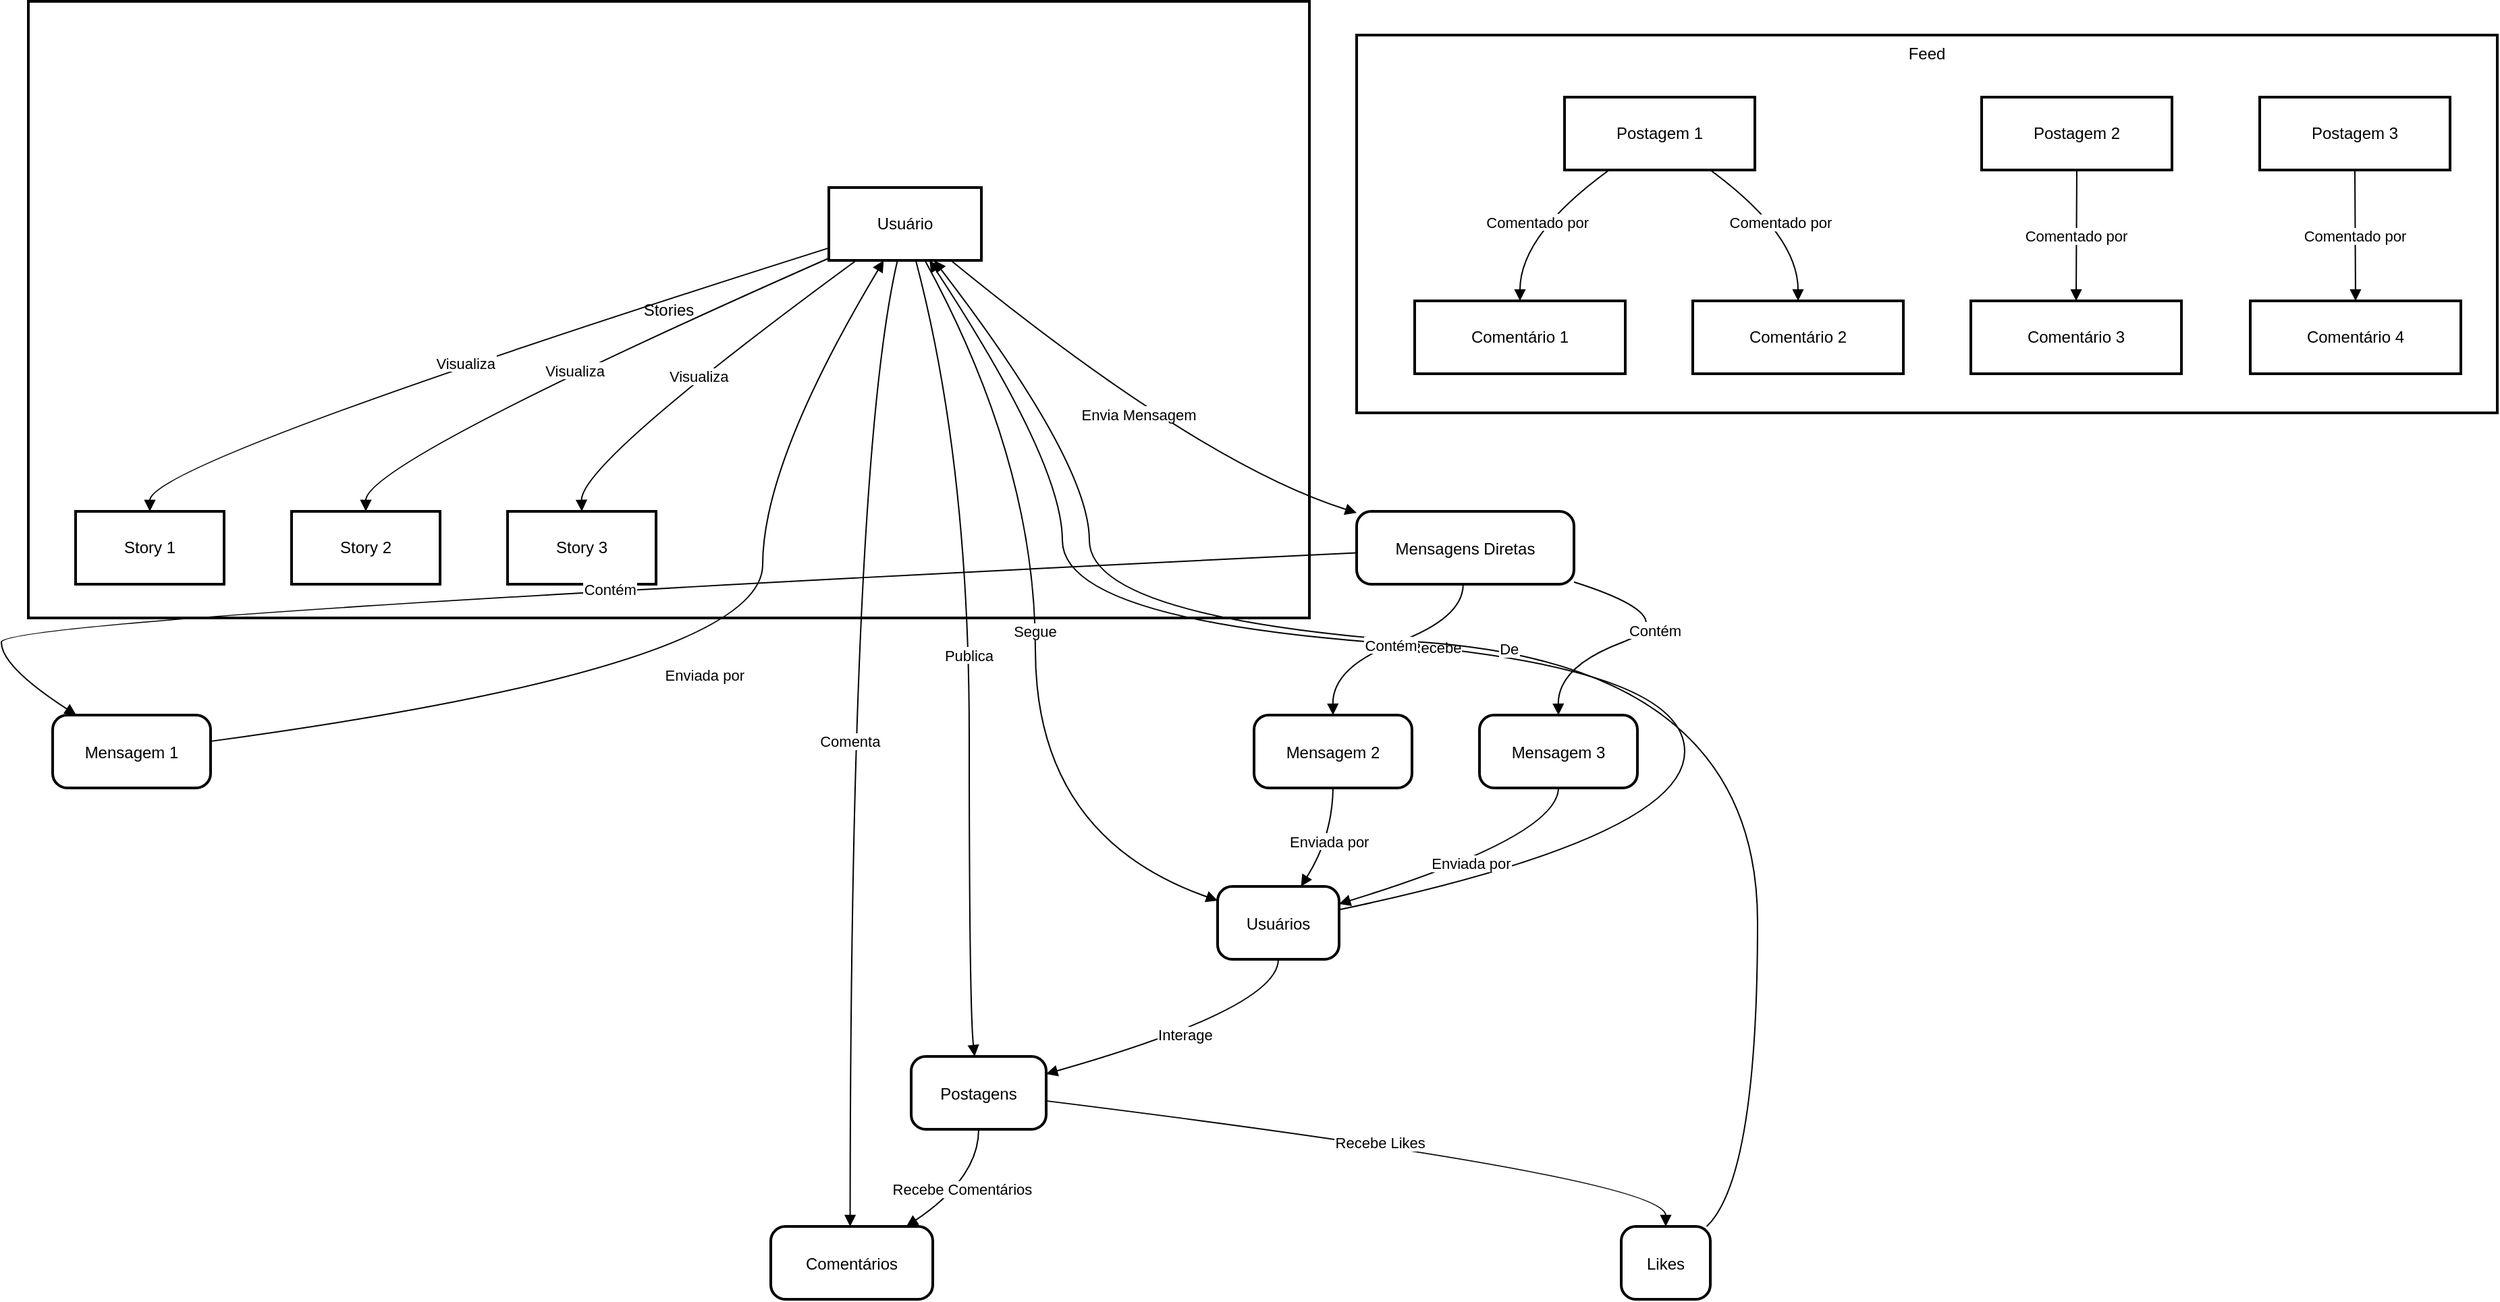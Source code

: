 <mxfile version="26.2.3">
  <diagram name="Página-1" id="hLbuFhCUtYnsKigLhGrT">
    <mxGraphModel>
      <root>
        <mxCell id="0" />
        <mxCell id="1" parent="0" />
        <mxCell id="2" value="Stories" style="whiteSpace=wrap;strokeWidth=2;" vertex="1" parent="1">
          <mxGeometry x="58" y="8" width="949" height="457" as="geometry" />
        </mxCell>
        <mxCell id="3" value="Feed" style="whiteSpace=wrap;strokeWidth=2;verticalAlign=top;" vertex="1" parent="1">
          <mxGeometry x="1042" y="33" width="845" height="280" as="geometry" />
        </mxCell>
        <mxCell id="4" value="Postagem 1" style="whiteSpace=wrap;strokeWidth=2;" vertex="1" parent="3">
          <mxGeometry x="154" y="46" width="141" height="54" as="geometry" />
        </mxCell>
        <mxCell id="5" value="Comentário 1" style="whiteSpace=wrap;strokeWidth=2;" vertex="1" parent="3">
          <mxGeometry x="43" y="197" width="156" height="54" as="geometry" />
        </mxCell>
        <mxCell id="6" value="Comentário 2" style="whiteSpace=wrap;strokeWidth=2;" vertex="1" parent="3">
          <mxGeometry x="249" y="197" width="156" height="54" as="geometry" />
        </mxCell>
        <mxCell id="7" value="Postagem 2" style="whiteSpace=wrap;strokeWidth=2;" vertex="1" parent="3">
          <mxGeometry x="463" y="46" width="141" height="54" as="geometry" />
        </mxCell>
        <mxCell id="8" value="Comentário 3" style="whiteSpace=wrap;strokeWidth=2;" vertex="1" parent="3">
          <mxGeometry x="455" y="197" width="156" height="54" as="geometry" />
        </mxCell>
        <mxCell id="9" value="Postagem 3" style="whiteSpace=wrap;strokeWidth=2;" vertex="1" parent="3">
          <mxGeometry x="669" y="46" width="141" height="54" as="geometry" />
        </mxCell>
        <mxCell id="10" value="Comentário 4" style="whiteSpace=wrap;strokeWidth=2;" vertex="1" parent="3">
          <mxGeometry x="662" y="197" width="156" height="54" as="geometry" />
        </mxCell>
        <mxCell id="11" value="Comentado por" style="curved=1;startArrow=none;endArrow=block;exitX=0.24;exitY=0.99;entryX=0.5;entryY=0;" edge="1" parent="3" source="4" target="5">
          <mxGeometry relative="1" as="geometry">
            <Array as="points">
              <mxPoint x="121" y="148" />
            </Array>
          </mxGeometry>
        </mxCell>
        <mxCell id="12" value="Comentado por" style="curved=1;startArrow=none;endArrow=block;exitX=0.76;exitY=0.99;entryX=0.5;entryY=0;" edge="1" parent="3" source="4" target="6">
          <mxGeometry relative="1" as="geometry">
            <Array as="points">
              <mxPoint x="327" y="148" />
            </Array>
          </mxGeometry>
        </mxCell>
        <mxCell id="13" value="Comentado por" style="curved=1;startArrow=none;endArrow=block;exitX=0.5;exitY=0.99;entryX=0.5;entryY=0;" edge="1" parent="3" source="7" target="8">
          <mxGeometry relative="1" as="geometry">
            <Array as="points" />
          </mxGeometry>
        </mxCell>
        <mxCell id="14" value="Comentado por" style="curved=1;startArrow=none;endArrow=block;exitX=0.5;exitY=0.99;entryX=0.5;entryY=0;" edge="1" parent="3" source="9" target="10">
          <mxGeometry relative="1" as="geometry">
            <Array as="points" />
          </mxGeometry>
        </mxCell>
        <mxCell id="15" value="Usuário" style="whiteSpace=wrap;strokeWidth=2;" vertex="1" parent="1">
          <mxGeometry x="651" y="146" width="113" height="54" as="geometry" />
        </mxCell>
        <mxCell id="16" value="Postagens" style="rounded=1;arcSize=20;strokeWidth=2" vertex="1" parent="1">
          <mxGeometry x="712" y="790" width="100" height="54" as="geometry" />
        </mxCell>
        <mxCell id="17" value="Comentários" style="rounded=1;arcSize=20;strokeWidth=2" vertex="1" parent="1">
          <mxGeometry x="608" y="916" width="120" height="54" as="geometry" />
        </mxCell>
        <mxCell id="18" value="Usuários" style="rounded=1;arcSize=20;strokeWidth=2" vertex="1" parent="1">
          <mxGeometry x="939" y="664" width="90" height="54" as="geometry" />
        </mxCell>
        <mxCell id="19" value="Mensagens Diretas" style="rounded=1;arcSize=20;strokeWidth=2" vertex="1" parent="1">
          <mxGeometry x="1042" y="386" width="161" height="54" as="geometry" />
        </mxCell>
        <mxCell id="20" value="Likes" style="rounded=1;arcSize=20;strokeWidth=2" vertex="1" parent="1">
          <mxGeometry x="1238" y="916" width="66" height="54" as="geometry" />
        </mxCell>
        <mxCell id="21" value="Story 1" style="whiteSpace=wrap;strokeWidth=2;" vertex="1" parent="1">
          <mxGeometry x="93" y="386" width="110" height="54" as="geometry" />
        </mxCell>
        <mxCell id="22" value="Story 2" style="whiteSpace=wrap;strokeWidth=2;" vertex="1" parent="1">
          <mxGeometry x="253" y="386" width="110" height="54" as="geometry" />
        </mxCell>
        <mxCell id="23" value="Story 3" style="whiteSpace=wrap;strokeWidth=2;" vertex="1" parent="1">
          <mxGeometry x="413" y="386" width="110" height="54" as="geometry" />
        </mxCell>
        <mxCell id="24" value="Mensagem 1" style="rounded=1;arcSize=20;strokeWidth=2" vertex="1" parent="1">
          <mxGeometry x="76" y="537" width="117" height="54" as="geometry" />
        </mxCell>
        <mxCell id="25" value="Mensagem 2" style="rounded=1;arcSize=20;strokeWidth=2" vertex="1" parent="1">
          <mxGeometry x="966" y="537" width="117" height="54" as="geometry" />
        </mxCell>
        <mxCell id="26" value="Mensagem 3" style="rounded=1;arcSize=20;strokeWidth=2" vertex="1" parent="1">
          <mxGeometry x="1133" y="537" width="117" height="54" as="geometry" />
        </mxCell>
        <mxCell id="27" value="Publica" style="curved=1;startArrow=none;endArrow=block;exitX=0.57;exitY=1;entryX=0.47;entryY=0;" edge="1" parent="1" source="15" target="16">
          <mxGeometry relative="1" as="geometry">
            <Array as="points">
              <mxPoint x="755" y="350" />
              <mxPoint x="755" y="754" />
            </Array>
          </mxGeometry>
        </mxCell>
        <mxCell id="28" value="Comenta" style="curved=1;startArrow=none;endArrow=block;exitX=0.45;exitY=1;entryX=0.49;entryY=0.01;" edge="1" parent="1" source="15" target="17">
          <mxGeometry relative="1" as="geometry">
            <Array as="points">
              <mxPoint x="667" y="350" />
            </Array>
          </mxGeometry>
        </mxCell>
        <mxCell id="29" value="Segue" style="curved=1;startArrow=none;endArrow=block;exitX=0.63;exitY=1;entryX=0.01;entryY=0.2;" edge="1" parent="1" source="15" target="18">
          <mxGeometry relative="1" as="geometry">
            <Array as="points">
              <mxPoint x="804" y="350" />
              <mxPoint x="804" y="627" />
            </Array>
          </mxGeometry>
        </mxCell>
        <mxCell id="30" value="Envia Mensagem" style="curved=1;startArrow=none;endArrow=block;exitX=0.8;exitY=1;entryX=0;entryY=0.02;" edge="1" parent="1" source="15" target="19">
          <mxGeometry relative="1" as="geometry">
            <Array as="points">
              <mxPoint x="925" y="350" />
            </Array>
          </mxGeometry>
        </mxCell>
        <mxCell id="31" value="Recebe" style="curved=1;startArrow=none;endArrow=block;exitX=1;exitY=0.32;entryX=0.66;entryY=1;" edge="1" parent="1" source="18" target="15">
          <mxGeometry relative="1" as="geometry">
            <Array as="points">
              <mxPoint x="1285" y="627" />
              <mxPoint x="1285" y="501" />
              <mxPoint x="824" y="465" />
              <mxPoint x="824" y="350" />
            </Array>
          </mxGeometry>
        </mxCell>
        <mxCell id="32" value="Interage" style="curved=1;startArrow=none;endArrow=block;exitX=0.5;exitY=0.99;entryX=1;entryY=0.24;" edge="1" parent="1" source="18" target="16">
          <mxGeometry relative="1" as="geometry">
            <Array as="points">
              <mxPoint x="984" y="754" />
            </Array>
          </mxGeometry>
        </mxCell>
        <mxCell id="33" value="Recebe Comentários" style="curved=1;startArrow=none;endArrow=block;exitX=0.5;exitY=1;entryX=0.83;entryY=0.01;" edge="1" parent="1" source="16" target="17">
          <mxGeometry relative="1" as="geometry">
            <Array as="points">
              <mxPoint x="762" y="880" />
            </Array>
          </mxGeometry>
        </mxCell>
        <mxCell id="34" value="Recebe Likes" style="curved=1;startArrow=none;endArrow=block;exitX=1;exitY=0.61;entryX=0.5;entryY=0.01;" edge="1" parent="1" source="16" target="20">
          <mxGeometry relative="1" as="geometry">
            <Array as="points">
              <mxPoint x="1271" y="880" />
            </Array>
          </mxGeometry>
        </mxCell>
        <mxCell id="35" value="De" style="curved=1;startArrow=none;endArrow=block;exitX=0.95;exitY=0.01;entryX=0.69;entryY=1;" edge="1" parent="1" source="20" target="15">
          <mxGeometry relative="1" as="geometry">
            <Array as="points">
              <mxPoint x="1339" y="880" />
              <mxPoint x="1339" y="501" />
              <mxPoint x="844" y="465" />
              <mxPoint x="844" y="350" />
            </Array>
          </mxGeometry>
        </mxCell>
        <mxCell id="36" value="Visualiza" style="curved=1;startArrow=none;endArrow=block;exitX=0;exitY=0.83;entryX=0.5;entryY=0;" edge="1" parent="1" source="15" target="21">
          <mxGeometry relative="1" as="geometry">
            <Array as="points">
              <mxPoint x="148" y="350" />
            </Array>
          </mxGeometry>
        </mxCell>
        <mxCell id="37" value="Visualiza" style="curved=1;startArrow=none;endArrow=block;exitX=0;exitY=0.97;entryX=0.5;entryY=0;" edge="1" parent="1" source="15" target="22">
          <mxGeometry relative="1" as="geometry">
            <Array as="points">
              <mxPoint x="308" y="350" />
            </Array>
          </mxGeometry>
        </mxCell>
        <mxCell id="38" value="Visualiza" style="curved=1;startArrow=none;endArrow=block;exitX=0.18;exitY=1;entryX=0.5;entryY=0;" edge="1" parent="1" source="15" target="23">
          <mxGeometry relative="1" as="geometry">
            <Array as="points">
              <mxPoint x="467" y="350" />
            </Array>
          </mxGeometry>
        </mxCell>
        <mxCell id="39" value="Contém" style="curved=1;startArrow=none;endArrow=block;exitX=0;exitY=0.57;entryX=0.15;entryY=0;" edge="1" parent="1" source="19" target="24">
          <mxGeometry relative="1" as="geometry">
            <Array as="points">
              <mxPoint x="38" y="465" />
              <mxPoint x="38" y="501" />
            </Array>
          </mxGeometry>
        </mxCell>
        <mxCell id="40" value="Contém" style="curved=1;startArrow=none;endArrow=block;exitX=0.49;exitY=1;entryX=0.5;entryY=0;" edge="1" parent="1" source="19" target="25">
          <mxGeometry relative="1" as="geometry">
            <Array as="points">
              <mxPoint x="1121" y="465" />
              <mxPoint x="1024" y="501" />
            </Array>
          </mxGeometry>
        </mxCell>
        <mxCell id="41" value="Contém" style="curved=1;startArrow=none;endArrow=block;exitX=1;exitY=0.97;entryX=0.5;entryY=0;" edge="1" parent="1" source="19" target="26">
          <mxGeometry relative="1" as="geometry">
            <Array as="points">
              <mxPoint x="1287" y="465" />
              <mxPoint x="1191" y="501" />
            </Array>
          </mxGeometry>
        </mxCell>
        <mxCell id="42" value="Enviada por" style="curved=1;startArrow=none;endArrow=block;exitX=1;exitY=0.36;entryX=0.36;entryY=1;" edge="1" parent="1" source="24" target="15">
          <mxGeometry relative="1" as="geometry">
            <Array as="points">
              <mxPoint x="602" y="501" />
              <mxPoint x="602" y="350" />
            </Array>
          </mxGeometry>
        </mxCell>
        <mxCell id="43" value="Enviada por" style="curved=1;startArrow=none;endArrow=block;exitX=0.5;exitY=1;entryX=0.69;entryY=-0.01;" edge="1" parent="1" source="25" target="18">
          <mxGeometry relative="1" as="geometry">
            <Array as="points">
              <mxPoint x="1024" y="627" />
            </Array>
          </mxGeometry>
        </mxCell>
        <mxCell id="44" value="Enviada por" style="curved=1;startArrow=none;endArrow=block;exitX=0.5;exitY=1;entryX=1;entryY=0.24;" edge="1" parent="1" source="26" target="18">
          <mxGeometry relative="1" as="geometry">
            <Array as="points">
              <mxPoint x="1191" y="627" />
            </Array>
          </mxGeometry>
        </mxCell>
      </root>
    </mxGraphModel>
  </diagram>
</mxfile>
